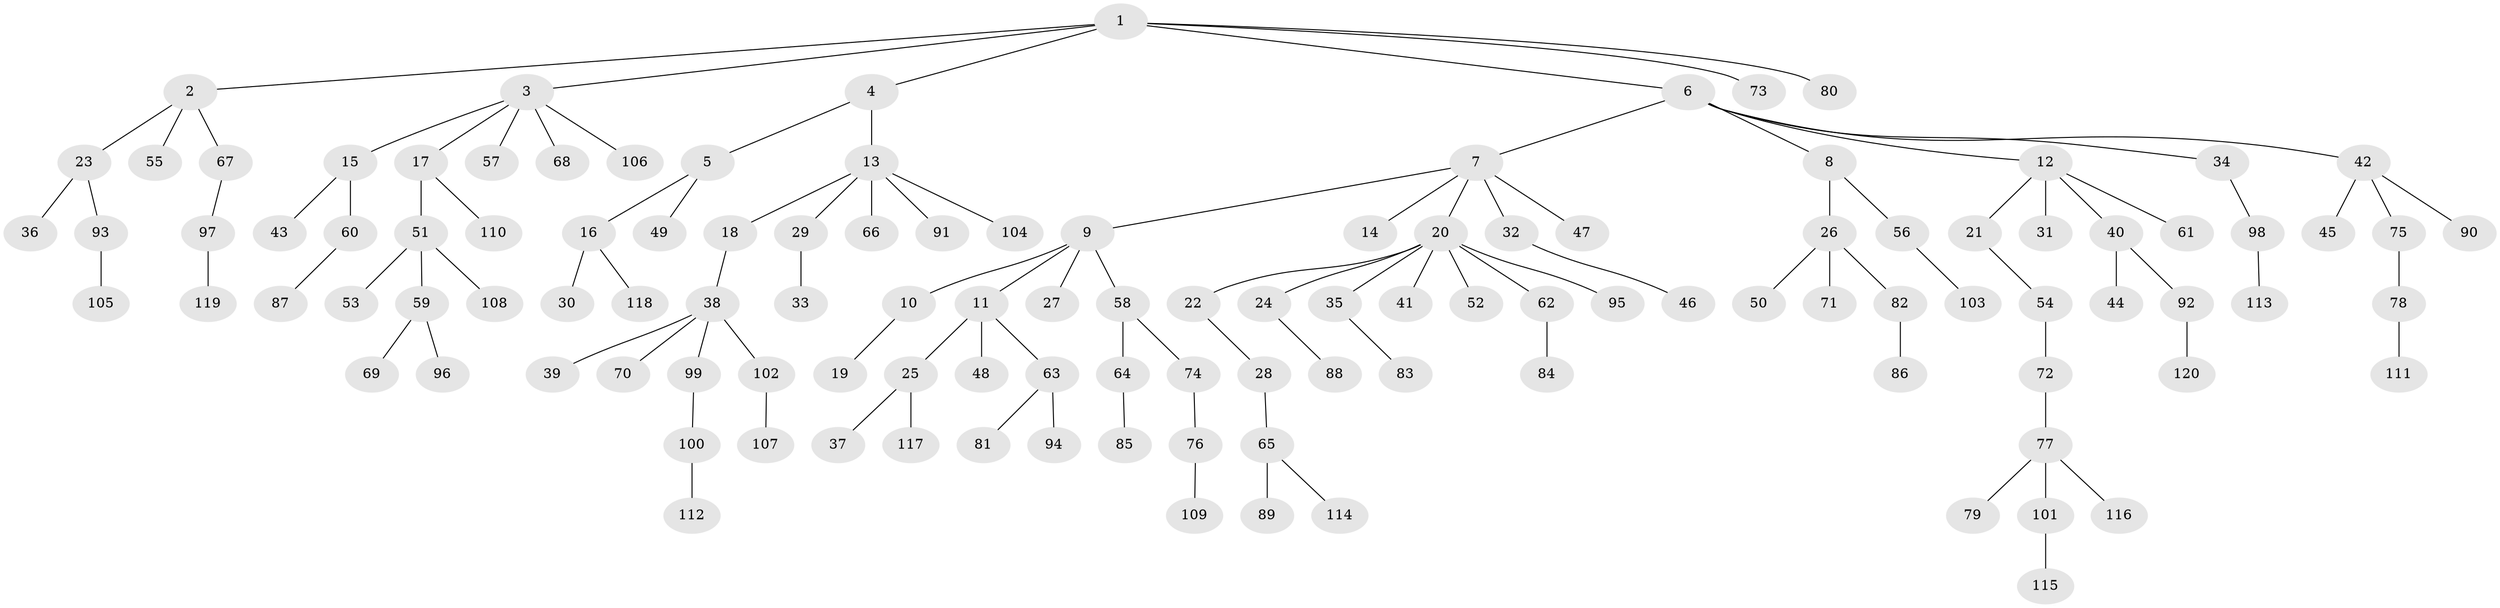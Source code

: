 // coarse degree distribution, {8: 0.011904761904761904, 6: 0.011904761904761904, 3: 0.10714285714285714, 7: 0.023809523809523808, 9: 0.011904761904761904, 1: 0.5357142857142857, 4: 0.023809523809523808, 5: 0.011904761904761904, 2: 0.2619047619047619}
// Generated by graph-tools (version 1.1) at 2025/24/03/03/25 07:24:06]
// undirected, 120 vertices, 119 edges
graph export_dot {
graph [start="1"]
  node [color=gray90,style=filled];
  1;
  2;
  3;
  4;
  5;
  6;
  7;
  8;
  9;
  10;
  11;
  12;
  13;
  14;
  15;
  16;
  17;
  18;
  19;
  20;
  21;
  22;
  23;
  24;
  25;
  26;
  27;
  28;
  29;
  30;
  31;
  32;
  33;
  34;
  35;
  36;
  37;
  38;
  39;
  40;
  41;
  42;
  43;
  44;
  45;
  46;
  47;
  48;
  49;
  50;
  51;
  52;
  53;
  54;
  55;
  56;
  57;
  58;
  59;
  60;
  61;
  62;
  63;
  64;
  65;
  66;
  67;
  68;
  69;
  70;
  71;
  72;
  73;
  74;
  75;
  76;
  77;
  78;
  79;
  80;
  81;
  82;
  83;
  84;
  85;
  86;
  87;
  88;
  89;
  90;
  91;
  92;
  93;
  94;
  95;
  96;
  97;
  98;
  99;
  100;
  101;
  102;
  103;
  104;
  105;
  106;
  107;
  108;
  109;
  110;
  111;
  112;
  113;
  114;
  115;
  116;
  117;
  118;
  119;
  120;
  1 -- 2;
  1 -- 3;
  1 -- 4;
  1 -- 6;
  1 -- 73;
  1 -- 80;
  2 -- 23;
  2 -- 55;
  2 -- 67;
  3 -- 15;
  3 -- 17;
  3 -- 57;
  3 -- 68;
  3 -- 106;
  4 -- 5;
  4 -- 13;
  5 -- 16;
  5 -- 49;
  6 -- 7;
  6 -- 8;
  6 -- 12;
  6 -- 34;
  6 -- 42;
  7 -- 9;
  7 -- 14;
  7 -- 20;
  7 -- 32;
  7 -- 47;
  8 -- 26;
  8 -- 56;
  9 -- 10;
  9 -- 11;
  9 -- 27;
  9 -- 58;
  10 -- 19;
  11 -- 25;
  11 -- 48;
  11 -- 63;
  12 -- 21;
  12 -- 31;
  12 -- 40;
  12 -- 61;
  13 -- 18;
  13 -- 29;
  13 -- 66;
  13 -- 91;
  13 -- 104;
  15 -- 43;
  15 -- 60;
  16 -- 30;
  16 -- 118;
  17 -- 51;
  17 -- 110;
  18 -- 38;
  20 -- 22;
  20 -- 24;
  20 -- 35;
  20 -- 41;
  20 -- 52;
  20 -- 62;
  20 -- 95;
  21 -- 54;
  22 -- 28;
  23 -- 36;
  23 -- 93;
  24 -- 88;
  25 -- 37;
  25 -- 117;
  26 -- 50;
  26 -- 71;
  26 -- 82;
  28 -- 65;
  29 -- 33;
  32 -- 46;
  34 -- 98;
  35 -- 83;
  38 -- 39;
  38 -- 70;
  38 -- 99;
  38 -- 102;
  40 -- 44;
  40 -- 92;
  42 -- 45;
  42 -- 75;
  42 -- 90;
  51 -- 53;
  51 -- 59;
  51 -- 108;
  54 -- 72;
  56 -- 103;
  58 -- 64;
  58 -- 74;
  59 -- 69;
  59 -- 96;
  60 -- 87;
  62 -- 84;
  63 -- 81;
  63 -- 94;
  64 -- 85;
  65 -- 89;
  65 -- 114;
  67 -- 97;
  72 -- 77;
  74 -- 76;
  75 -- 78;
  76 -- 109;
  77 -- 79;
  77 -- 101;
  77 -- 116;
  78 -- 111;
  82 -- 86;
  92 -- 120;
  93 -- 105;
  97 -- 119;
  98 -- 113;
  99 -- 100;
  100 -- 112;
  101 -- 115;
  102 -- 107;
}
